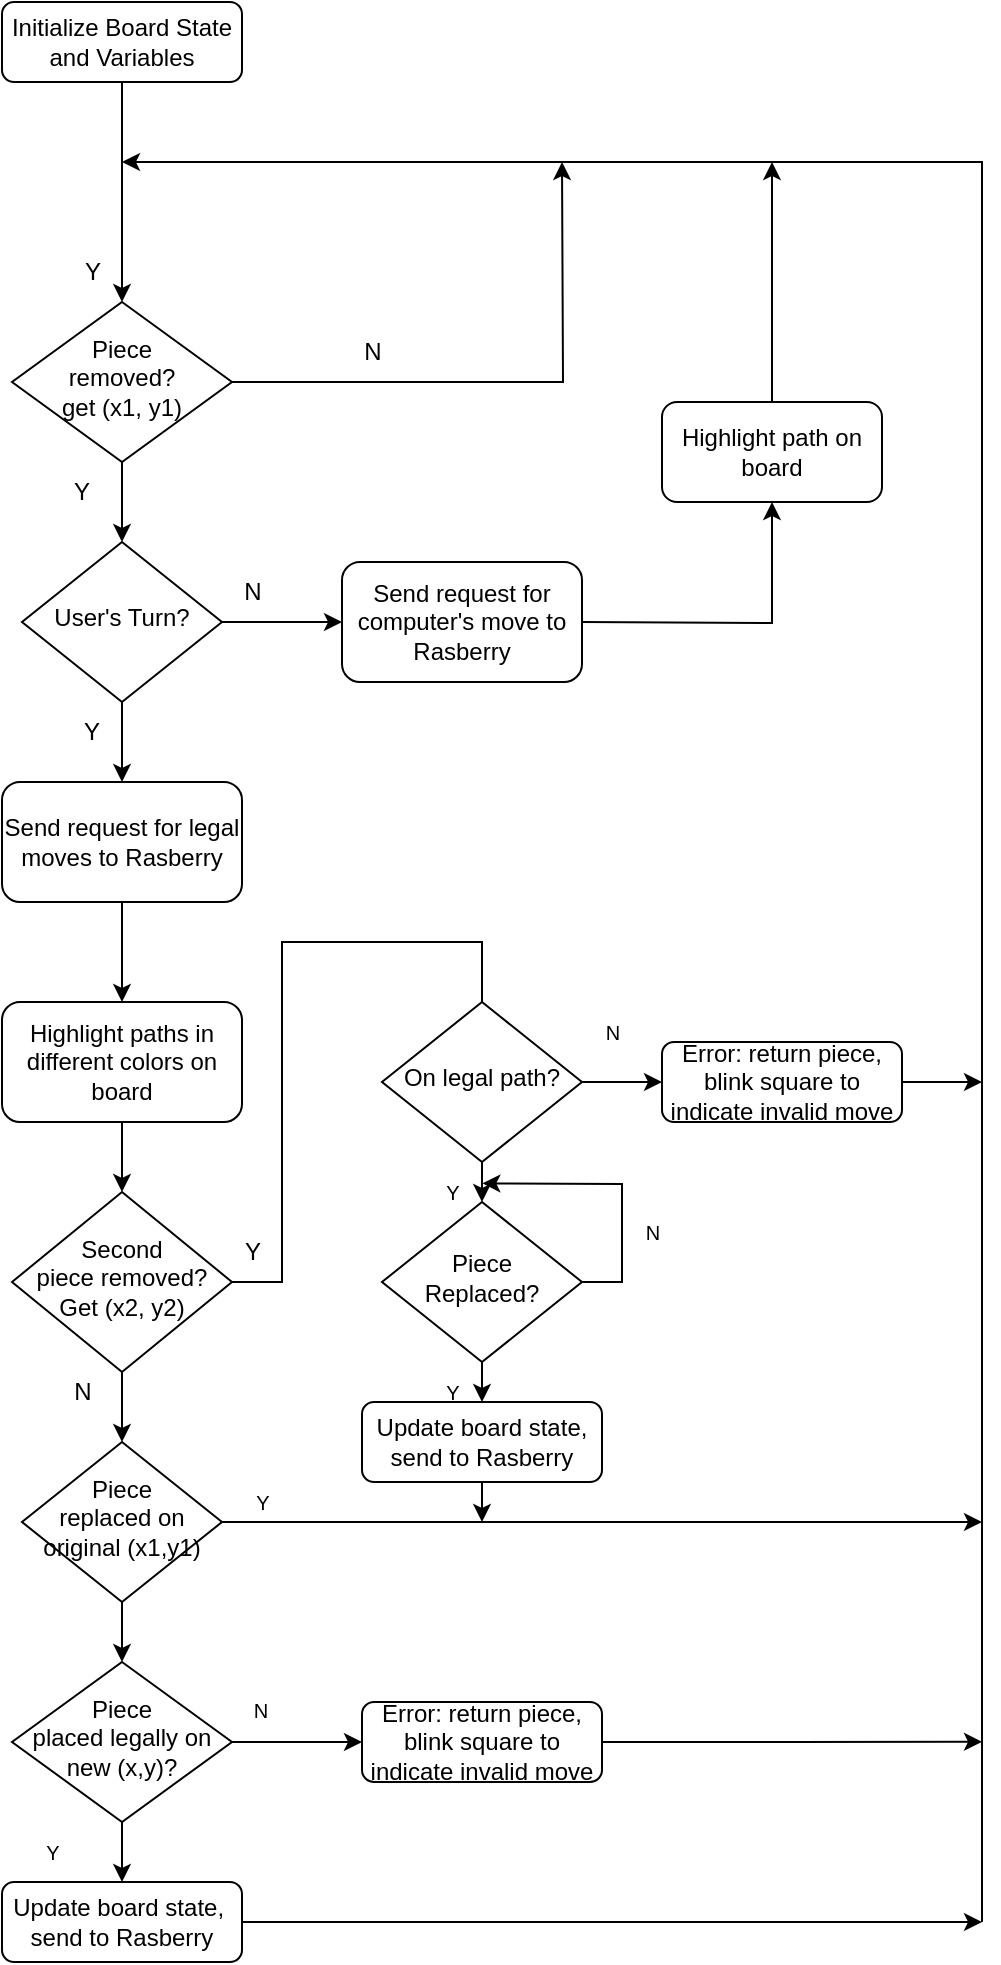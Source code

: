 <mxfile version="20.8.10" type="github">
  <diagram id="C5RBs43oDa-KdzZeNtuy" name="mainLoop">
    <mxGraphModel dx="974" dy="819" grid="1" gridSize="10" guides="1" tooltips="1" connect="1" arrows="1" fold="1" page="1" pageScale="1" pageWidth="827" pageHeight="1169" math="0" shadow="0">
      <root>
        <mxCell id="WIyWlLk6GJQsqaUBKTNV-0" />
        <mxCell id="WIyWlLk6GJQsqaUBKTNV-1" parent="WIyWlLk6GJQsqaUBKTNV-0" />
        <mxCell id="WIyWlLk6GJQsqaUBKTNV-6" value="Piece &lt;br&gt;removed?&lt;br&gt;get (x1, y1)" style="rhombus;whiteSpace=wrap;html=1;shadow=0;fontFamily=Helvetica;fontSize=12;align=center;strokeWidth=1;spacing=6;spacingTop=-4;" parent="WIyWlLk6GJQsqaUBKTNV-1" vertex="1">
          <mxGeometry x="165" y="170" width="110" height="80" as="geometry" />
        </mxCell>
        <mxCell id="WIyWlLk6GJQsqaUBKTNV-10" value="User&#39;s Turn?" style="rhombus;whiteSpace=wrap;html=1;shadow=0;fontFamily=Helvetica;fontSize=12;align=center;strokeWidth=1;spacing=6;spacingTop=-4;" parent="WIyWlLk6GJQsqaUBKTNV-1" vertex="1">
          <mxGeometry x="170" y="290" width="100" height="80" as="geometry" />
        </mxCell>
        <mxCell id="bWp2UvLg9olkJI3vjRGl-1" value="" style="edgeStyle=orthogonalEdgeStyle;rounded=0;orthogonalLoop=1;jettySize=auto;html=1;exitX=1;exitY=0.5;exitDx=0;exitDy=0;" parent="WIyWlLk6GJQsqaUBKTNV-1" source="WIyWlLk6GJQsqaUBKTNV-6" edge="1">
          <mxGeometry relative="1" as="geometry">
            <mxPoint x="440" y="100" as="targetPoint" />
          </mxGeometry>
        </mxCell>
        <mxCell id="bWp2UvLg9olkJI3vjRGl-0" value="Y" style="text;html=1;align=center;verticalAlign=middle;resizable=0;points=[];autosize=1;strokeColor=none;fillColor=none;" parent="WIyWlLk6GJQsqaUBKTNV-1" vertex="1">
          <mxGeometry x="190" y="140" width="30" height="30" as="geometry" />
        </mxCell>
        <mxCell id="bWp2UvLg9olkJI3vjRGl-6" value="" style="endArrow=classic;html=1;rounded=0;" parent="WIyWlLk6GJQsqaUBKTNV-1" edge="1">
          <mxGeometry width="50" height="50" relative="1" as="geometry">
            <mxPoint x="650" y="980" as="sourcePoint" />
            <mxPoint x="220" y="100" as="targetPoint" />
            <Array as="points">
              <mxPoint x="650" y="100" />
            </Array>
          </mxGeometry>
        </mxCell>
        <mxCell id="bWp2UvLg9olkJI3vjRGl-8" value="N" style="text;html=1;align=center;verticalAlign=middle;resizable=0;points=[];autosize=1;strokeColor=none;fillColor=none;" parent="WIyWlLk6GJQsqaUBKTNV-1" vertex="1">
          <mxGeometry x="330" y="180" width="30" height="30" as="geometry" />
        </mxCell>
        <mxCell id="bWp2UvLg9olkJI3vjRGl-9" value="" style="endArrow=classic;html=1;rounded=0;exitX=0.5;exitY=1;exitDx=0;exitDy=0;" parent="WIyWlLk6GJQsqaUBKTNV-1" source="WIyWlLk6GJQsqaUBKTNV-6" target="WIyWlLk6GJQsqaUBKTNV-10" edge="1">
          <mxGeometry width="50" height="50" relative="1" as="geometry">
            <mxPoint x="330" y="250" as="sourcePoint" />
            <mxPoint x="380" y="200" as="targetPoint" />
          </mxGeometry>
        </mxCell>
        <mxCell id="bWp2UvLg9olkJI3vjRGl-10" value="Y" style="text;html=1;strokeColor=none;fillColor=none;align=center;verticalAlign=middle;whiteSpace=wrap;rounded=0;" parent="WIyWlLk6GJQsqaUBKTNV-1" vertex="1">
          <mxGeometry x="170" y="250" width="60" height="30" as="geometry" />
        </mxCell>
        <mxCell id="bWp2UvLg9olkJI3vjRGl-11" value="" style="endArrow=classic;html=1;rounded=0;exitX=0.5;exitY=1;exitDx=0;exitDy=0;" parent="WIyWlLk6GJQsqaUBKTNV-1" source="bWp2UvLg9olkJI3vjRGl-31" target="WIyWlLk6GJQsqaUBKTNV-6" edge="1">
          <mxGeometry width="50" height="50" relative="1" as="geometry">
            <mxPoint x="220" y="120" as="sourcePoint" />
            <mxPoint x="380" y="200" as="targetPoint" />
          </mxGeometry>
        </mxCell>
        <mxCell id="bWp2UvLg9olkJI3vjRGl-12" value="" style="endArrow=classic;html=1;rounded=0;exitX=1;exitY=0.5;exitDx=0;exitDy=0;entryX=0;entryY=0.5;entryDx=0;entryDy=0;" parent="WIyWlLk6GJQsqaUBKTNV-1" source="WIyWlLk6GJQsqaUBKTNV-10" edge="1">
          <mxGeometry width="50" height="50" relative="1" as="geometry">
            <mxPoint x="330" y="370" as="sourcePoint" />
            <mxPoint x="330" y="330" as="targetPoint" />
          </mxGeometry>
        </mxCell>
        <mxCell id="bWp2UvLg9olkJI3vjRGl-13" value="N" style="text;html=1;align=center;verticalAlign=middle;resizable=0;points=[];autosize=1;strokeColor=none;fillColor=none;" parent="WIyWlLk6GJQsqaUBKTNV-1" vertex="1">
          <mxGeometry x="270" y="300" width="30" height="30" as="geometry" />
        </mxCell>
        <mxCell id="bWp2UvLg9olkJI3vjRGl-14" value="" style="edgeStyle=orthogonalEdgeStyle;rounded=0;orthogonalLoop=1;jettySize=auto;html=1;exitX=1;exitY=0.5;exitDx=0;exitDy=0;entryX=0.5;entryY=1;entryDx=0;entryDy=0;" parent="WIyWlLk6GJQsqaUBKTNV-1" target="jhuggEPYufMiMJ4OxGDb-1" edge="1">
          <mxGeometry relative="1" as="geometry">
            <mxPoint x="450" y="329.96" as="sourcePoint" />
            <mxPoint x="510" y="290" as="targetPoint" />
          </mxGeometry>
        </mxCell>
        <mxCell id="bWp2UvLg9olkJI3vjRGl-15" value="" style="endArrow=classic;html=1;rounded=0;exitX=0.5;exitY=1;exitDx=0;exitDy=0;" parent="WIyWlLk6GJQsqaUBKTNV-1" source="WIyWlLk6GJQsqaUBKTNV-10" edge="1">
          <mxGeometry width="50" height="50" relative="1" as="geometry">
            <mxPoint x="370" y="340" as="sourcePoint" />
            <mxPoint x="220" y="410" as="targetPoint" />
          </mxGeometry>
        </mxCell>
        <mxCell id="bWp2UvLg9olkJI3vjRGl-16" value="Send request for legal moves to Rasberry" style="rounded=1;whiteSpace=wrap;html=1;" parent="WIyWlLk6GJQsqaUBKTNV-1" vertex="1">
          <mxGeometry x="160" y="410" width="120" height="60" as="geometry" />
        </mxCell>
        <mxCell id="bWp2UvLg9olkJI3vjRGl-17" value="Y" style="text;html=1;strokeColor=none;fillColor=none;align=center;verticalAlign=middle;whiteSpace=wrap;rounded=0;" parent="WIyWlLk6GJQsqaUBKTNV-1" vertex="1">
          <mxGeometry x="175" y="370" width="60" height="30" as="geometry" />
        </mxCell>
        <mxCell id="bWp2UvLg9olkJI3vjRGl-18" value="Highlight paths in different colors on board" style="rounded=1;whiteSpace=wrap;html=1;" parent="WIyWlLk6GJQsqaUBKTNV-1" vertex="1">
          <mxGeometry x="160" y="520" width="120" height="60" as="geometry" />
        </mxCell>
        <mxCell id="bWp2UvLg9olkJI3vjRGl-20" value="" style="endArrow=classic;html=1;rounded=0;exitX=0.5;exitY=1;exitDx=0;exitDy=0;" parent="WIyWlLk6GJQsqaUBKTNV-1" source="bWp2UvLg9olkJI3vjRGl-16" edge="1">
          <mxGeometry width="50" height="50" relative="1" as="geometry">
            <mxPoint x="340" y="380" as="sourcePoint" />
            <mxPoint x="220" y="520" as="targetPoint" />
          </mxGeometry>
        </mxCell>
        <mxCell id="bWp2UvLg9olkJI3vjRGl-22" value="Second &lt;br&gt;piece removed? &lt;br&gt;Get (x2, y2)" style="rhombus;whiteSpace=wrap;html=1;shadow=0;fontFamily=Helvetica;fontSize=12;align=center;strokeWidth=1;spacing=6;spacingTop=-4;" parent="WIyWlLk6GJQsqaUBKTNV-1" vertex="1">
          <mxGeometry x="165" y="615" width="110" height="90" as="geometry" />
        </mxCell>
        <mxCell id="bWp2UvLg9olkJI3vjRGl-23" value="" style="endArrow=classic;html=1;rounded=0;exitX=0.5;exitY=1;exitDx=0;exitDy=0;entryX=0.5;entryY=0;entryDx=0;entryDy=0;" parent="WIyWlLk6GJQsqaUBKTNV-1" source="bWp2UvLg9olkJI3vjRGl-18" target="bWp2UvLg9olkJI3vjRGl-22" edge="1">
          <mxGeometry width="50" height="50" relative="1" as="geometry">
            <mxPoint x="340" y="600" as="sourcePoint" />
            <mxPoint x="390" y="550" as="targetPoint" />
          </mxGeometry>
        </mxCell>
        <mxCell id="bWp2UvLg9olkJI3vjRGl-25" value="" style="endArrow=classic;html=1;rounded=0;exitX=0.5;exitY=1;exitDx=0;exitDy=0;" parent="WIyWlLk6GJQsqaUBKTNV-1" source="bWp2UvLg9olkJI3vjRGl-22" edge="1">
          <mxGeometry width="50" height="50" relative="1" as="geometry">
            <mxPoint x="390" y="480" as="sourcePoint" />
            <mxPoint x="220" y="740" as="targetPoint" />
          </mxGeometry>
        </mxCell>
        <mxCell id="bWp2UvLg9olkJI3vjRGl-26" value="On legal path?" style="rhombus;whiteSpace=wrap;html=1;shadow=0;fontFamily=Helvetica;fontSize=12;align=center;strokeWidth=1;spacing=6;spacingTop=-4;" parent="WIyWlLk6GJQsqaUBKTNV-1" vertex="1">
          <mxGeometry x="350" y="520" width="100" height="80" as="geometry" />
        </mxCell>
        <mxCell id="bWp2UvLg9olkJI3vjRGl-27" value="" style="endArrow=none;html=1;rounded=0;exitX=1;exitY=0.5;exitDx=0;exitDy=0;entryX=0.5;entryY=0;entryDx=0;entryDy=0;" parent="WIyWlLk6GJQsqaUBKTNV-1" source="bWp2UvLg9olkJI3vjRGl-22" target="bWp2UvLg9olkJI3vjRGl-26" edge="1">
          <mxGeometry width="50" height="50" relative="1" as="geometry">
            <mxPoint x="370" y="620" as="sourcePoint" />
            <mxPoint x="420" y="570" as="targetPoint" />
            <Array as="points">
              <mxPoint x="300" y="660" />
              <mxPoint x="300" y="490" />
              <mxPoint x="400" y="490" />
            </Array>
          </mxGeometry>
        </mxCell>
        <mxCell id="bWp2UvLg9olkJI3vjRGl-28" value="Piece &lt;br&gt;replaced on original (x1,y1)" style="rhombus;whiteSpace=wrap;html=1;shadow=0;fontFamily=Helvetica;fontSize=12;align=center;strokeWidth=1;spacing=6;spacingTop=-4;" parent="WIyWlLk6GJQsqaUBKTNV-1" vertex="1">
          <mxGeometry x="170" y="740" width="100" height="80" as="geometry" />
        </mxCell>
        <mxCell id="bWp2UvLg9olkJI3vjRGl-29" value="Y" style="text;html=1;align=center;verticalAlign=middle;resizable=0;points=[];autosize=1;strokeColor=none;fillColor=none;" parent="WIyWlLk6GJQsqaUBKTNV-1" vertex="1">
          <mxGeometry x="270" y="630" width="30" height="30" as="geometry" />
        </mxCell>
        <mxCell id="bWp2UvLg9olkJI3vjRGl-30" value="N" style="text;html=1;align=center;verticalAlign=middle;resizable=0;points=[];autosize=1;strokeColor=none;fillColor=none;" parent="WIyWlLk6GJQsqaUBKTNV-1" vertex="1">
          <mxGeometry x="185" y="700" width="30" height="30" as="geometry" />
        </mxCell>
        <mxCell id="bWp2UvLg9olkJI3vjRGl-31" value="Initialize Board State and Variables" style="rounded=1;whiteSpace=wrap;html=1;fontSize=12;glass=0;strokeWidth=1;shadow=0;" parent="WIyWlLk6GJQsqaUBKTNV-1" vertex="1">
          <mxGeometry x="160" y="20" width="120" height="40" as="geometry" />
        </mxCell>
        <mxCell id="bWp2UvLg9olkJI3vjRGl-34" value="" style="endArrow=classic;html=1;rounded=0;fontSize=10;exitX=1;exitY=0.5;exitDx=0;exitDy=0;entryX=0;entryY=0.5;entryDx=0;entryDy=0;" parent="WIyWlLk6GJQsqaUBKTNV-1" source="bWp2UvLg9olkJI3vjRGl-26" target="bWp2UvLg9olkJI3vjRGl-36" edge="1">
          <mxGeometry width="50" height="50" relative="1" as="geometry">
            <mxPoint x="360" y="660" as="sourcePoint" />
            <mxPoint x="500" y="580" as="targetPoint" />
          </mxGeometry>
        </mxCell>
        <mxCell id="bWp2UvLg9olkJI3vjRGl-35" value="N" style="text;html=1;align=center;verticalAlign=middle;resizable=0;points=[];autosize=1;strokeColor=none;fillColor=none;fontSize=10;" parent="WIyWlLk6GJQsqaUBKTNV-1" vertex="1">
          <mxGeometry x="450" y="520" width="30" height="30" as="geometry" />
        </mxCell>
        <mxCell id="bWp2UvLg9olkJI3vjRGl-39" style="edgeStyle=orthogonalEdgeStyle;rounded=0;orthogonalLoop=1;jettySize=auto;html=1;exitX=1;exitY=0.5;exitDx=0;exitDy=0;fontSize=10;" parent="WIyWlLk6GJQsqaUBKTNV-1" source="bWp2UvLg9olkJI3vjRGl-36" edge="1">
          <mxGeometry relative="1" as="geometry">
            <mxPoint x="650" y="560" as="targetPoint" />
            <Array as="points">
              <mxPoint x="640" y="560" />
              <mxPoint x="640" y="560" />
            </Array>
          </mxGeometry>
        </mxCell>
        <mxCell id="bWp2UvLg9olkJI3vjRGl-36" value="Error: return piece,&lt;br&gt;blink square to indicate invalid move" style="rounded=1;whiteSpace=wrap;html=1;fontSize=12;glass=0;strokeWidth=1;shadow=0;" parent="WIyWlLk6GJQsqaUBKTNV-1" vertex="1">
          <mxGeometry x="490" y="540" width="120" height="40" as="geometry" />
        </mxCell>
        <mxCell id="bWp2UvLg9olkJI3vjRGl-40" value="Piece Replaced?" style="rhombus;whiteSpace=wrap;html=1;shadow=0;fontFamily=Helvetica;fontSize=12;align=center;strokeWidth=1;spacing=6;spacingTop=-4;" parent="WIyWlLk6GJQsqaUBKTNV-1" vertex="1">
          <mxGeometry x="350" y="620" width="100" height="80" as="geometry" />
        </mxCell>
        <mxCell id="bWp2UvLg9olkJI3vjRGl-41" value="" style="endArrow=classic;html=1;rounded=0;fontSize=10;exitX=0.5;exitY=1;exitDx=0;exitDy=0;" parent="WIyWlLk6GJQsqaUBKTNV-1" source="bWp2UvLg9olkJI3vjRGl-26" edge="1">
          <mxGeometry width="50" height="50" relative="1" as="geometry">
            <mxPoint x="390" y="670" as="sourcePoint" />
            <mxPoint x="400" y="620" as="targetPoint" />
          </mxGeometry>
        </mxCell>
        <mxCell id="bWp2UvLg9olkJI3vjRGl-42" value="Y" style="text;html=1;align=center;verticalAlign=middle;resizable=0;points=[];autosize=1;strokeColor=none;fillColor=none;fontSize=10;" parent="WIyWlLk6GJQsqaUBKTNV-1" vertex="1">
          <mxGeometry x="370" y="600" width="30" height="30" as="geometry" />
        </mxCell>
        <mxCell id="bWp2UvLg9olkJI3vjRGl-48" style="edgeStyle=orthogonalEdgeStyle;rounded=0;orthogonalLoop=1;jettySize=auto;html=1;fontSize=10;" parent="WIyWlLk6GJQsqaUBKTNV-1" source="bWp2UvLg9olkJI3vjRGl-43" edge="1">
          <mxGeometry relative="1" as="geometry">
            <mxPoint x="400" y="780" as="targetPoint" />
          </mxGeometry>
        </mxCell>
        <mxCell id="bWp2UvLg9olkJI3vjRGl-43" value="Update board state,&lt;br&gt;send to Rasberry" style="rounded=1;whiteSpace=wrap;html=1;fontSize=12;glass=0;strokeWidth=1;shadow=0;" parent="WIyWlLk6GJQsqaUBKTNV-1" vertex="1">
          <mxGeometry x="340" y="720" width="120" height="40" as="geometry" />
        </mxCell>
        <mxCell id="bWp2UvLg9olkJI3vjRGl-44" value="" style="endArrow=classic;html=1;rounded=0;fontSize=10;exitX=0.5;exitY=1;exitDx=0;exitDy=0;" parent="WIyWlLk6GJQsqaUBKTNV-1" source="bWp2UvLg9olkJI3vjRGl-40" edge="1">
          <mxGeometry width="50" height="50" relative="1" as="geometry">
            <mxPoint x="380" y="750" as="sourcePoint" />
            <mxPoint x="400" y="720" as="targetPoint" />
          </mxGeometry>
        </mxCell>
        <mxCell id="bWp2UvLg9olkJI3vjRGl-46" value="Y" style="text;html=1;align=center;verticalAlign=middle;resizable=0;points=[];autosize=1;strokeColor=none;fillColor=none;fontSize=10;" parent="WIyWlLk6GJQsqaUBKTNV-1" vertex="1">
          <mxGeometry x="370" y="700" width="30" height="30" as="geometry" />
        </mxCell>
        <mxCell id="bWp2UvLg9olkJI3vjRGl-49" value="" style="endArrow=classic;html=1;rounded=0;fontSize=10;exitX=1;exitY=0.5;exitDx=0;exitDy=0;" parent="WIyWlLk6GJQsqaUBKTNV-1" source="bWp2UvLg9olkJI3vjRGl-28" edge="1">
          <mxGeometry width="50" height="50" relative="1" as="geometry">
            <mxPoint x="360" y="740" as="sourcePoint" />
            <mxPoint x="650" y="780" as="targetPoint" />
          </mxGeometry>
        </mxCell>
        <mxCell id="bWp2UvLg9olkJI3vjRGl-50" value="" style="endArrow=classic;html=1;rounded=0;fontSize=10;entryX=1.006;entryY=0.356;entryDx=0;entryDy=0;entryPerimeter=0;exitX=1;exitY=0.5;exitDx=0;exitDy=0;" parent="WIyWlLk6GJQsqaUBKTNV-1" source="bWp2UvLg9olkJI3vjRGl-40" target="bWp2UvLg9olkJI3vjRGl-42" edge="1">
          <mxGeometry width="50" height="50" relative="1" as="geometry">
            <mxPoint x="470" y="670" as="sourcePoint" />
            <mxPoint x="430" y="660" as="targetPoint" />
            <Array as="points">
              <mxPoint x="470" y="660" />
              <mxPoint x="470" y="611" />
            </Array>
          </mxGeometry>
        </mxCell>
        <mxCell id="bWp2UvLg9olkJI3vjRGl-51" value="N" style="text;html=1;align=center;verticalAlign=middle;resizable=0;points=[];autosize=1;strokeColor=none;fillColor=none;fontSize=10;" parent="WIyWlLk6GJQsqaUBKTNV-1" vertex="1">
          <mxGeometry x="470" y="620" width="30" height="30" as="geometry" />
        </mxCell>
        <mxCell id="bWp2UvLg9olkJI3vjRGl-58" style="edgeStyle=orthogonalEdgeStyle;rounded=0;orthogonalLoop=1;jettySize=auto;html=1;exitX=1;exitY=0.5;exitDx=0;exitDy=0;entryX=0;entryY=0.5;entryDx=0;entryDy=0;fontSize=10;" parent="WIyWlLk6GJQsqaUBKTNV-1" source="bWp2UvLg9olkJI3vjRGl-52" target="bWp2UvLg9olkJI3vjRGl-55" edge="1">
          <mxGeometry relative="1" as="geometry" />
        </mxCell>
        <mxCell id="bWp2UvLg9olkJI3vjRGl-52" value="Piece &lt;br&gt;placed legally on new (x,y)?" style="rhombus;whiteSpace=wrap;html=1;shadow=0;fontFamily=Helvetica;fontSize=12;align=center;strokeWidth=1;spacing=6;spacingTop=-4;" parent="WIyWlLk6GJQsqaUBKTNV-1" vertex="1">
          <mxGeometry x="165" y="850" width="110" height="80" as="geometry" />
        </mxCell>
        <mxCell id="bWp2UvLg9olkJI3vjRGl-53" value="" style="endArrow=classic;html=1;rounded=0;fontSize=10;exitX=0.5;exitY=1;exitDx=0;exitDy=0;" parent="WIyWlLk6GJQsqaUBKTNV-1" source="bWp2UvLg9olkJI3vjRGl-28" target="bWp2UvLg9olkJI3vjRGl-52" edge="1">
          <mxGeometry width="50" height="50" relative="1" as="geometry">
            <mxPoint x="290" y="790" as="sourcePoint" />
            <mxPoint x="340" y="740" as="targetPoint" />
          </mxGeometry>
        </mxCell>
        <mxCell id="bWp2UvLg9olkJI3vjRGl-57" style="edgeStyle=orthogonalEdgeStyle;rounded=0;orthogonalLoop=1;jettySize=auto;html=1;exitX=1;exitY=0.5;exitDx=0;exitDy=0;fontSize=10;" parent="WIyWlLk6GJQsqaUBKTNV-1" source="bWp2UvLg9olkJI3vjRGl-55" edge="1">
          <mxGeometry relative="1" as="geometry">
            <mxPoint x="650.0" y="889.903" as="targetPoint" />
          </mxGeometry>
        </mxCell>
        <mxCell id="bWp2UvLg9olkJI3vjRGl-55" value="Error: return piece,&lt;br&gt;blink square to indicate invalid move" style="rounded=1;whiteSpace=wrap;html=1;fontSize=12;glass=0;strokeWidth=1;shadow=0;" parent="WIyWlLk6GJQsqaUBKTNV-1" vertex="1">
          <mxGeometry x="340" y="870" width="120" height="40" as="geometry" />
        </mxCell>
        <mxCell id="bWp2UvLg9olkJI3vjRGl-59" value="" style="endArrow=classic;html=1;rounded=0;fontSize=10;exitX=0.5;exitY=1;exitDx=0;exitDy=0;" parent="WIyWlLk6GJQsqaUBKTNV-1" source="bWp2UvLg9olkJI3vjRGl-52" edge="1">
          <mxGeometry width="50" height="50" relative="1" as="geometry">
            <mxPoint x="300" y="900" as="sourcePoint" />
            <mxPoint x="220" y="960" as="targetPoint" />
          </mxGeometry>
        </mxCell>
        <mxCell id="bWp2UvLg9olkJI3vjRGl-62" style="edgeStyle=orthogonalEdgeStyle;rounded=0;orthogonalLoop=1;jettySize=auto;html=1;exitX=1;exitY=0.5;exitDx=0;exitDy=0;fontSize=10;" parent="WIyWlLk6GJQsqaUBKTNV-1" source="bWp2UvLg9olkJI3vjRGl-60" edge="1">
          <mxGeometry relative="1" as="geometry">
            <mxPoint x="650" y="980" as="targetPoint" />
          </mxGeometry>
        </mxCell>
        <mxCell id="bWp2UvLg9olkJI3vjRGl-60" value="Update board state,&amp;nbsp;&lt;br&gt;send to Rasberry" style="rounded=1;whiteSpace=wrap;html=1;fontSize=12;glass=0;strokeWidth=1;shadow=0;" parent="WIyWlLk6GJQsqaUBKTNV-1" vertex="1">
          <mxGeometry x="160" y="960" width="120" height="40" as="geometry" />
        </mxCell>
        <mxCell id="bWp2UvLg9olkJI3vjRGl-63" value="Y" style="text;html=1;align=center;verticalAlign=middle;resizable=0;points=[];autosize=1;strokeColor=none;fillColor=none;fontSize=10;" parent="WIyWlLk6GJQsqaUBKTNV-1" vertex="1">
          <mxGeometry x="170" y="930" width="30" height="30" as="geometry" />
        </mxCell>
        <mxCell id="bWp2UvLg9olkJI3vjRGl-64" value="Y" style="text;html=1;align=center;verticalAlign=middle;resizable=0;points=[];autosize=1;strokeColor=none;fillColor=none;fontSize=10;" parent="WIyWlLk6GJQsqaUBKTNV-1" vertex="1">
          <mxGeometry x="275" y="755" width="30" height="30" as="geometry" />
        </mxCell>
        <mxCell id="bWp2UvLg9olkJI3vjRGl-65" value="N" style="text;html=1;align=center;verticalAlign=middle;resizable=0;points=[];autosize=1;strokeColor=none;fillColor=none;fontSize=10;rotation=-180;" parent="WIyWlLk6GJQsqaUBKTNV-1" vertex="1">
          <mxGeometry x="275" y="860" width="30" height="30" as="geometry" />
        </mxCell>
        <mxCell id="jhuggEPYufMiMJ4OxGDb-0" value="Send request for computer&#39;s move to Rasberry" style="rounded=1;whiteSpace=wrap;html=1;" parent="WIyWlLk6GJQsqaUBKTNV-1" vertex="1">
          <mxGeometry x="330" y="300" width="120" height="60" as="geometry" />
        </mxCell>
        <mxCell id="jhuggEPYufMiMJ4OxGDb-2" style="edgeStyle=none;html=1;exitX=0.5;exitY=0;exitDx=0;exitDy=0;" parent="WIyWlLk6GJQsqaUBKTNV-1" source="jhuggEPYufMiMJ4OxGDb-1" edge="1">
          <mxGeometry relative="1" as="geometry">
            <mxPoint x="545" y="100" as="targetPoint" />
          </mxGeometry>
        </mxCell>
        <mxCell id="jhuggEPYufMiMJ4OxGDb-1" value="Highlight path on board" style="rounded=1;whiteSpace=wrap;html=1;" parent="WIyWlLk6GJQsqaUBKTNV-1" vertex="1">
          <mxGeometry x="490" y="220" width="110" height="50" as="geometry" />
        </mxCell>
      </root>
    </mxGraphModel>
  </diagram>
</mxfile>
